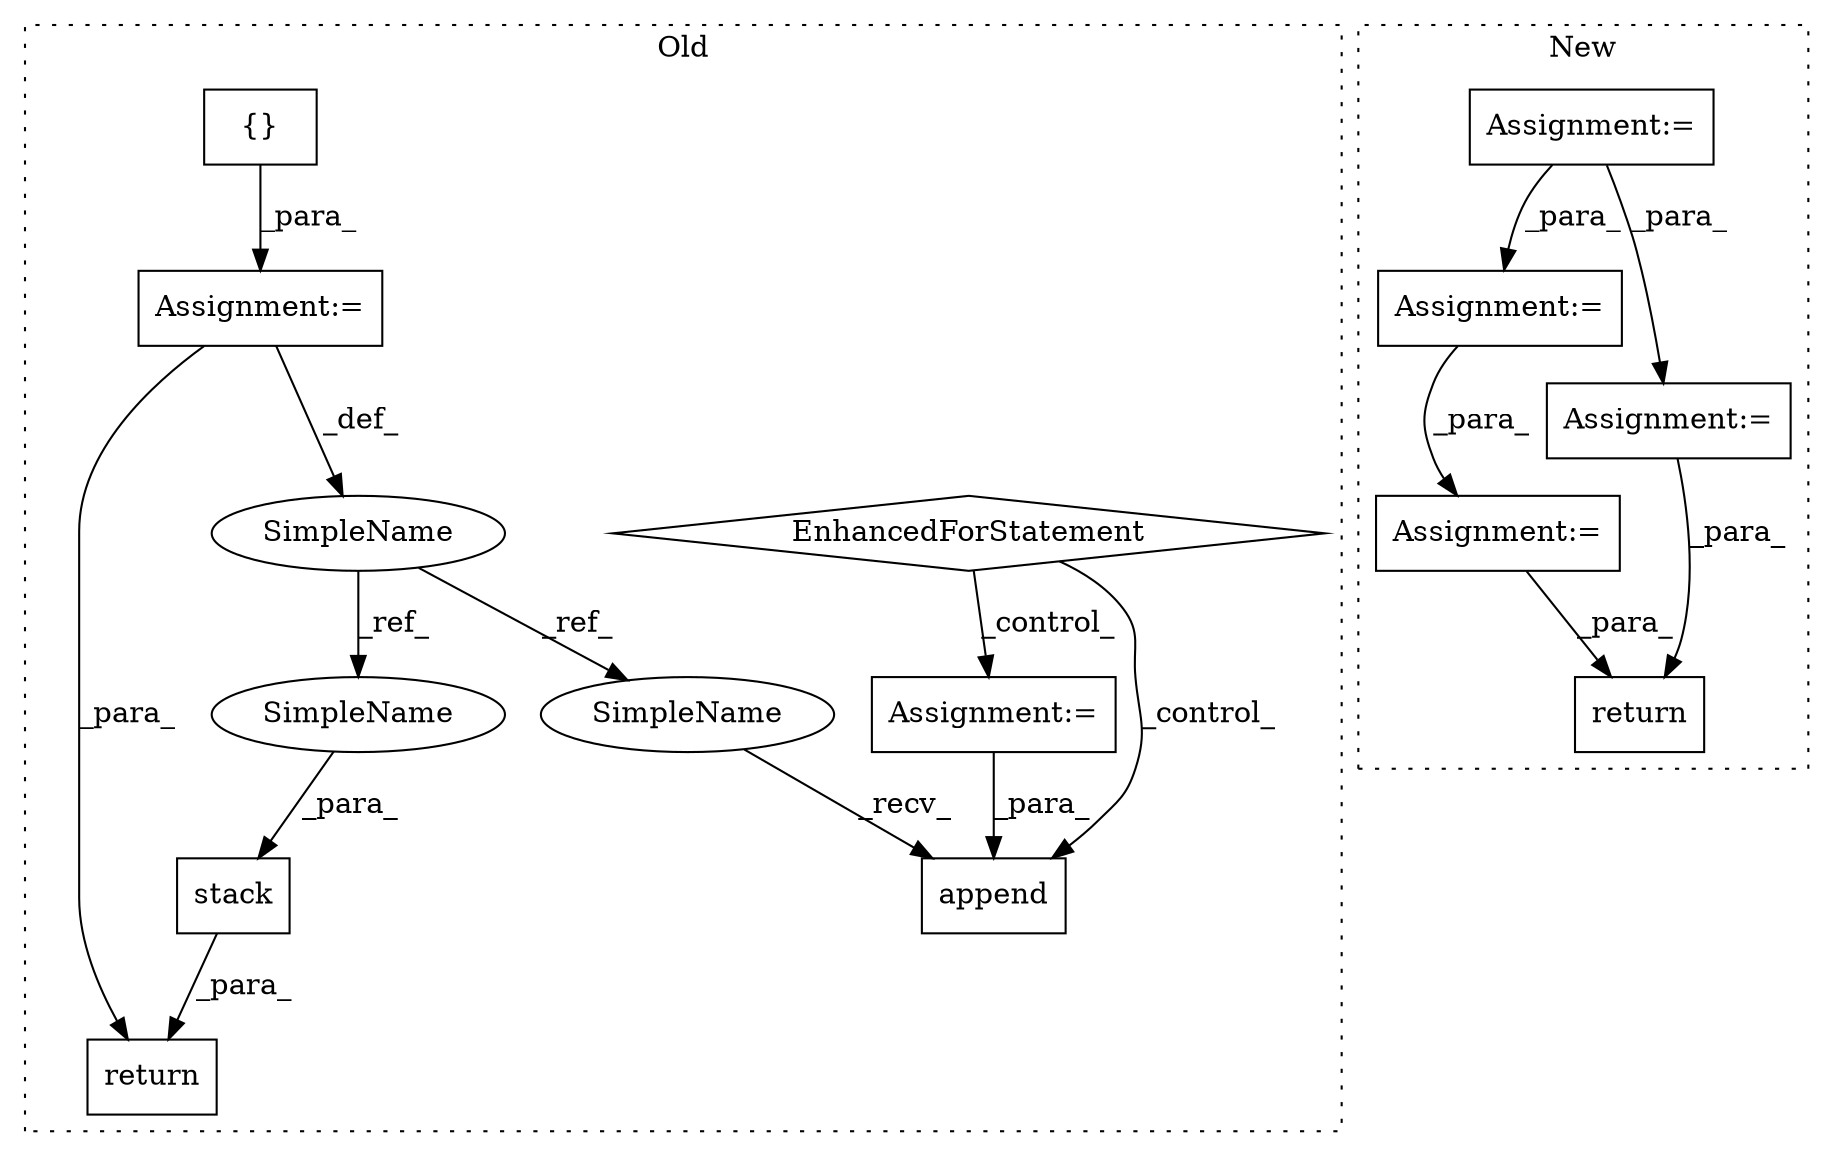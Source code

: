digraph G {
subgraph cluster0 {
1 [label="stack" a="32" s="59743,59753" l="6,1" shape="box"];
3 [label="return" a="41" s="59760" l="7" shape="box"];
6 [label="Assignment:=" a="7" s="59325" l="1" shape="box"];
8 [label="append" a="32" s="59571,59677" l="7,1" shape="box"];
9 [label="EnhancedForStatement" a="70" s="59343,59440" l="75,2" shape="diamond"];
10 [label="SimpleName" a="42" s="59321" l="4" shape="ellipse"];
11 [label="{}" a="4" s="59335" l="2" shape="box"];
13 [label="Assignment:=" a="7" s="59529" l="1" shape="box"];
14 [label="SimpleName" a="42" s="59566" l="4" shape="ellipse"];
15 [label="SimpleName" a="42" s="59749" l="4" shape="ellipse"];
label = "Old";
style="dotted";
}
subgraph cluster1 {
2 [label="return" a="41" s="61357" l="7" shape="box"];
4 [label="Assignment:=" a="7" s="60883" l="1" shape="box"];
5 [label="Assignment:=" a="7" s="61079" l="1" shape="box"];
7 [label="Assignment:=" a="7" s="60581" l="1" shape="box"];
12 [label="Assignment:=" a="7" s="61234" l="1" shape="box"];
label = "New";
style="dotted";
}
1 -> 3 [label="_para_"];
4 -> 5 [label="_para_"];
5 -> 2 [label="_para_"];
6 -> 3 [label="_para_"];
6 -> 10 [label="_def_"];
7 -> 12 [label="_para_"];
7 -> 4 [label="_para_"];
9 -> 13 [label="_control_"];
9 -> 8 [label="_control_"];
10 -> 15 [label="_ref_"];
10 -> 14 [label="_ref_"];
11 -> 6 [label="_para_"];
12 -> 2 [label="_para_"];
13 -> 8 [label="_para_"];
14 -> 8 [label="_recv_"];
15 -> 1 [label="_para_"];
}